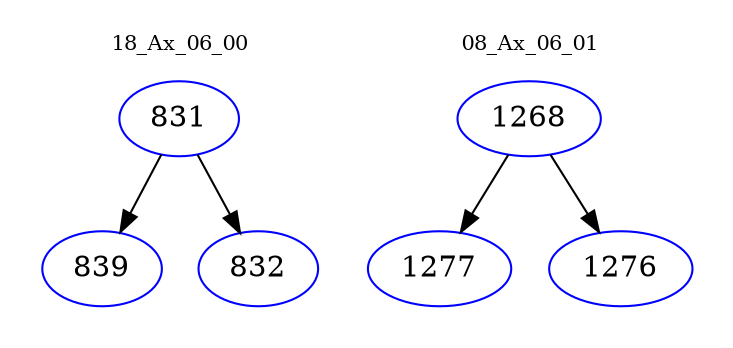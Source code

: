 digraph{
subgraph cluster_0 {
color = white
label = "18_Ax_06_00";
fontsize=10;
T0_831 [label="831", color="blue"]
T0_831 -> T0_839 [color="black"]
T0_839 [label="839", color="blue"]
T0_831 -> T0_832 [color="black"]
T0_832 [label="832", color="blue"]
}
subgraph cluster_1 {
color = white
label = "08_Ax_06_01";
fontsize=10;
T1_1268 [label="1268", color="blue"]
T1_1268 -> T1_1277 [color="black"]
T1_1277 [label="1277", color="blue"]
T1_1268 -> T1_1276 [color="black"]
T1_1276 [label="1276", color="blue"]
}
}
